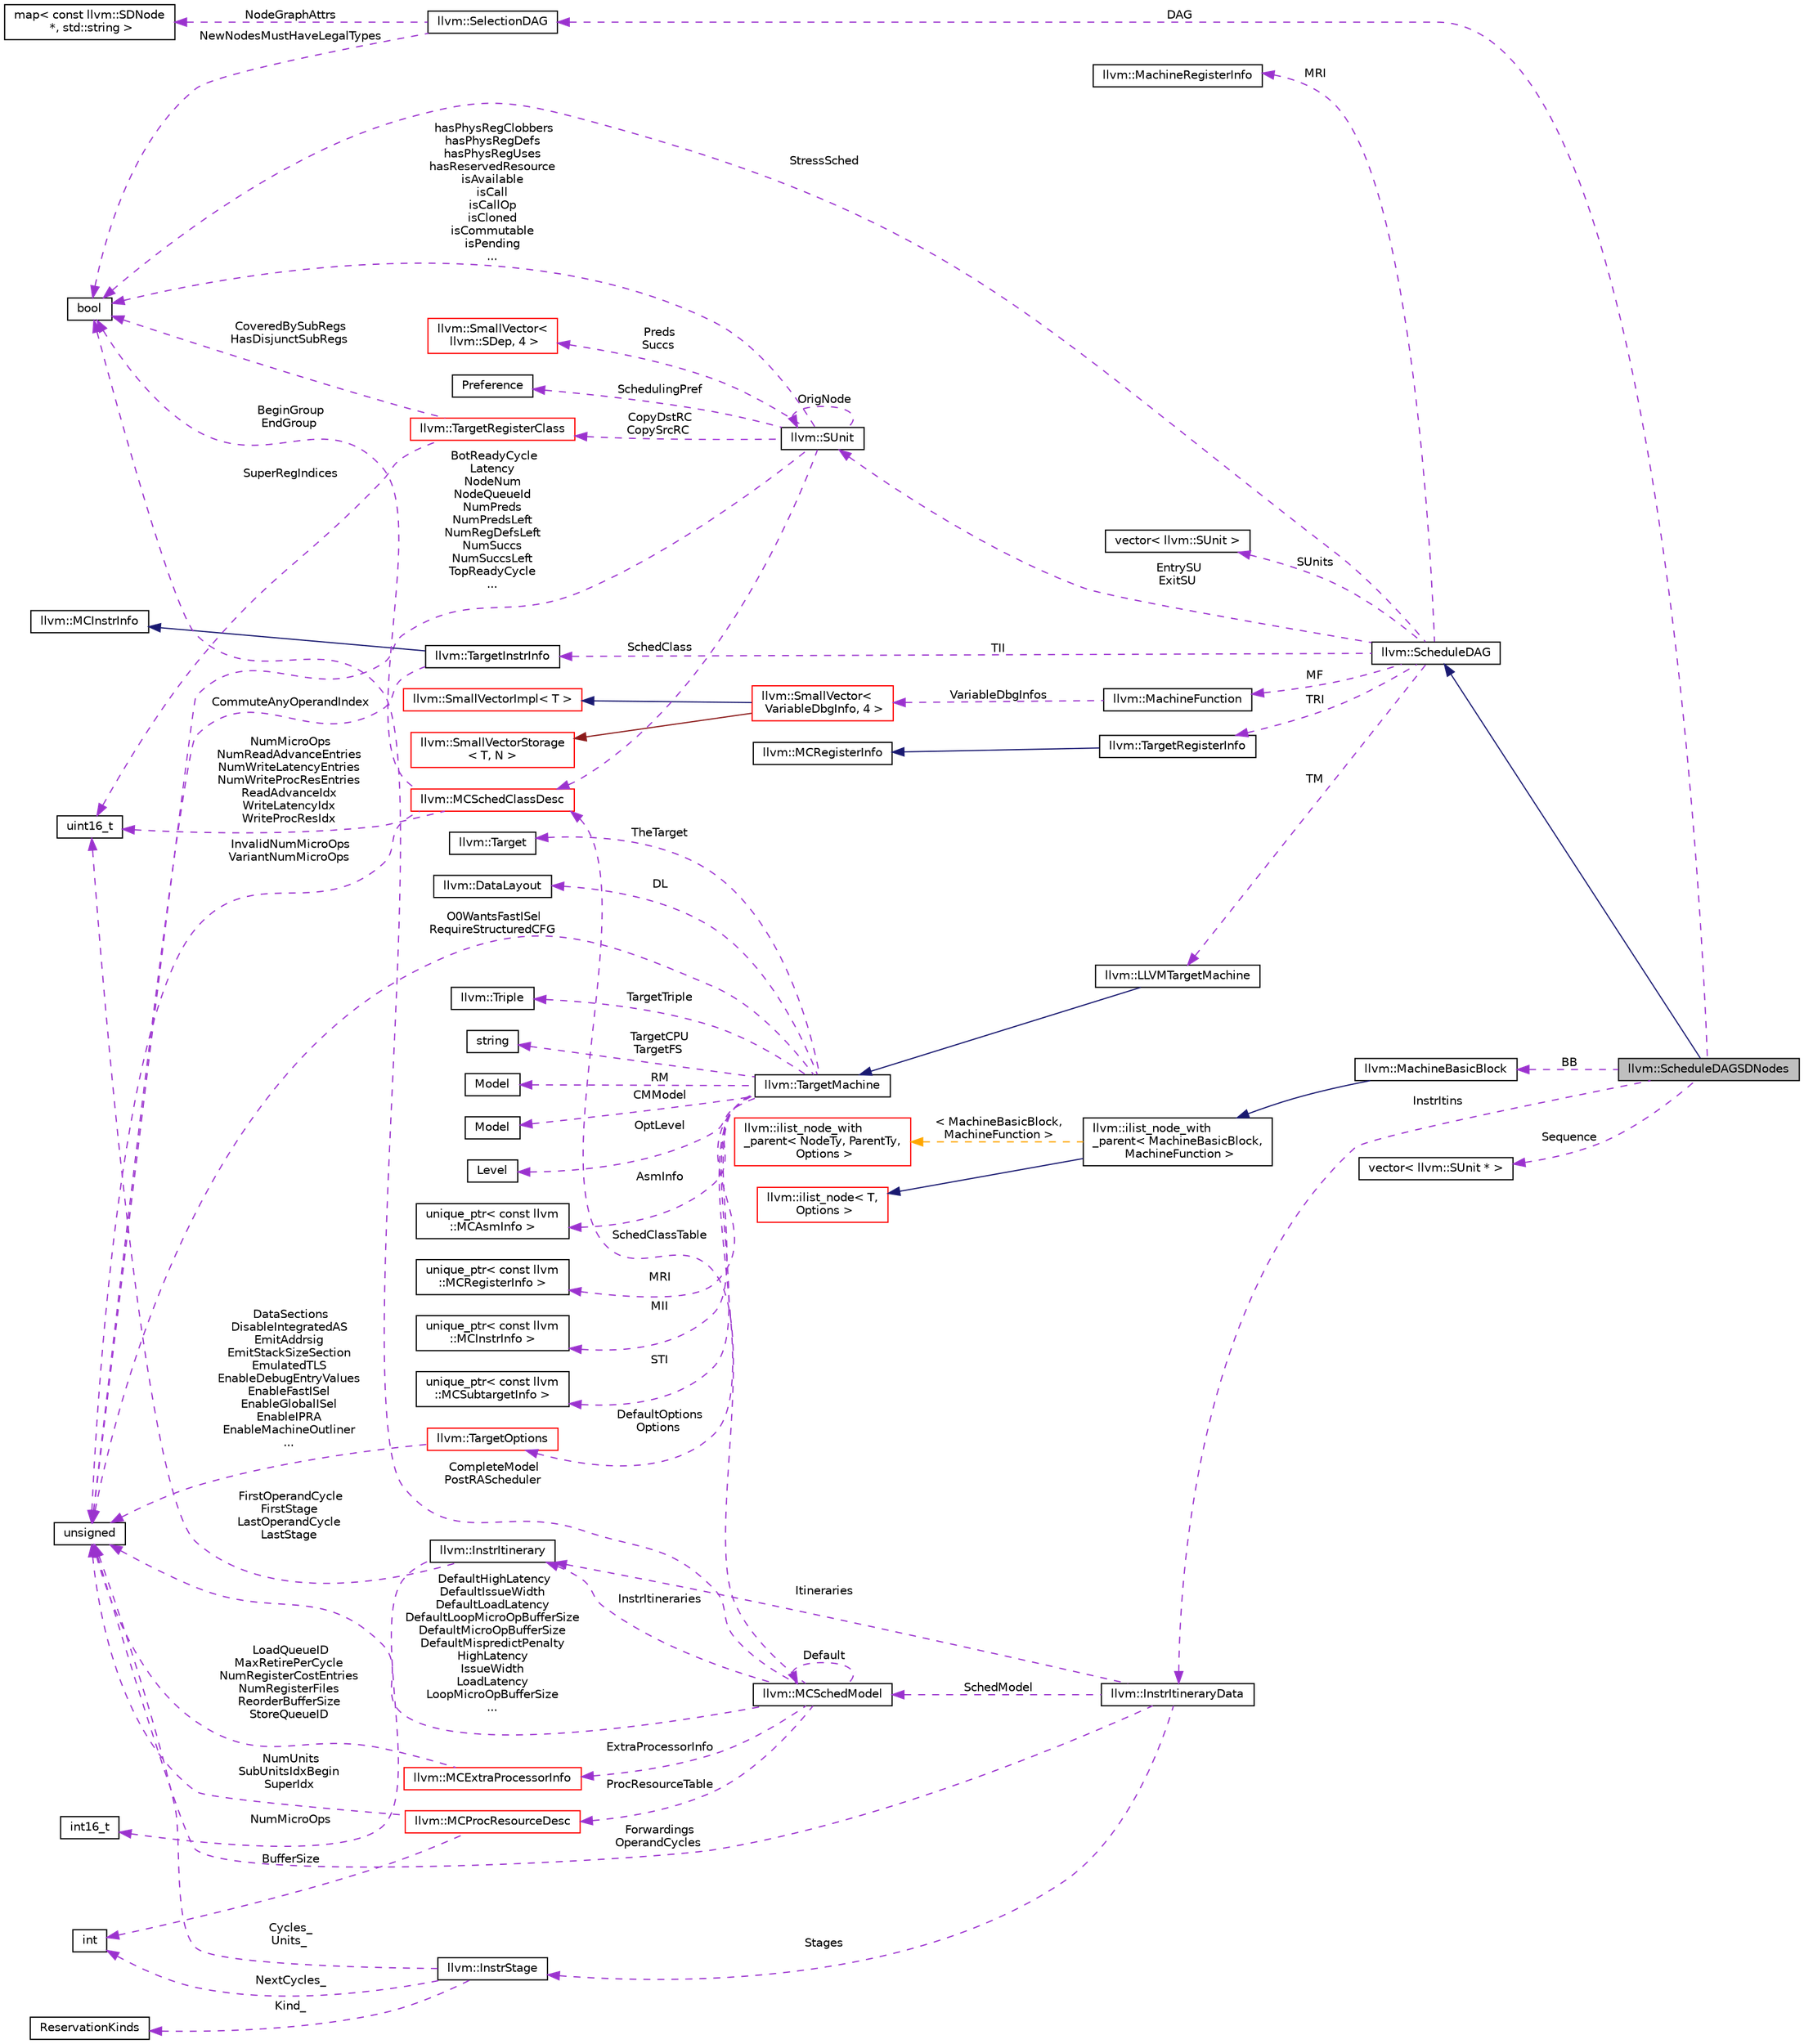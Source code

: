 digraph "llvm::ScheduleDAGSDNodes"
{
 // LATEX_PDF_SIZE
  bgcolor="transparent";
  edge [fontname="Helvetica",fontsize="10",labelfontname="Helvetica",labelfontsize="10"];
  node [fontname="Helvetica",fontsize="10",shape="box"];
  rankdir="LR";
  Node1 [label="llvm::ScheduleDAGSDNodes",height=0.2,width=0.4,color="black", fillcolor="grey75", style="filled", fontcolor="black",tooltip="ScheduleDAGSDNodes - A ScheduleDAG for scheduling SDNode-based DAGs."];
  Node2 -> Node1 [dir="back",color="midnightblue",fontsize="10",style="solid",fontname="Helvetica"];
  Node2 [label="llvm::ScheduleDAG",height=0.2,width=0.4,color="black",URL="$classllvm_1_1ScheduleDAG.html",tooltip=" "];
  Node3 -> Node2 [dir="back",color="darkorchid3",fontsize="10",style="dashed",label=" TM" ,fontname="Helvetica"];
  Node3 [label="llvm::LLVMTargetMachine",height=0.2,width=0.4,color="black",URL="$classllvm_1_1LLVMTargetMachine.html",tooltip="This class describes a target machine that is implemented with the LLVM target-independent code gener..."];
  Node4 -> Node3 [dir="back",color="midnightblue",fontsize="10",style="solid",fontname="Helvetica"];
  Node4 [label="llvm::TargetMachine",height=0.2,width=0.4,color="black",URL="$classllvm_1_1TargetMachine.html",tooltip="Primary interface to the complete machine description for the target machine."];
  Node5 -> Node4 [dir="back",color="darkorchid3",fontsize="10",style="dashed",label=" TheTarget" ,fontname="Helvetica"];
  Node5 [label="llvm::Target",height=0.2,width=0.4,color="black",URL="$classllvm_1_1Target.html",tooltip="Target - Wrapper for Target specific information."];
  Node6 -> Node4 [dir="back",color="darkorchid3",fontsize="10",style="dashed",label=" DL" ,fontname="Helvetica"];
  Node6 [label="llvm::DataLayout",height=0.2,width=0.4,color="black",URL="$classllvm_1_1DataLayout.html",tooltip="A parsed version of the target data layout string in and methods for querying it."];
  Node7 -> Node4 [dir="back",color="darkorchid3",fontsize="10",style="dashed",label=" TargetTriple" ,fontname="Helvetica"];
  Node7 [label="llvm::Triple",height=0.2,width=0.4,color="black",URL="$classllvm_1_1Triple.html",tooltip="Triple - Helper class for working with autoconf configuration names."];
  Node8 -> Node4 [dir="back",color="darkorchid3",fontsize="10",style="dashed",label=" TargetCPU\nTargetFS" ,fontname="Helvetica"];
  Node8 [label="string",height=0.2,width=0.4,color="black",tooltip=" "];
  Node9 -> Node4 [dir="back",color="darkorchid3",fontsize="10",style="dashed",label=" RM" ,fontname="Helvetica"];
  Node9 [label="Model",height=0.2,width=0.4,color="black",tooltip=" "];
  Node10 -> Node4 [dir="back",color="darkorchid3",fontsize="10",style="dashed",label=" CMModel" ,fontname="Helvetica"];
  Node10 [label="Model",height=0.2,width=0.4,color="black",tooltip=" "];
  Node11 -> Node4 [dir="back",color="darkorchid3",fontsize="10",style="dashed",label=" OptLevel" ,fontname="Helvetica"];
  Node11 [label="Level",height=0.2,width=0.4,color="black",tooltip=" "];
  Node12 -> Node4 [dir="back",color="darkorchid3",fontsize="10",style="dashed",label=" AsmInfo" ,fontname="Helvetica"];
  Node12 [label="unique_ptr\< const llvm\l::MCAsmInfo \>",height=0.2,width=0.4,color="black",tooltip=" "];
  Node13 -> Node4 [dir="back",color="darkorchid3",fontsize="10",style="dashed",label=" MRI" ,fontname="Helvetica"];
  Node13 [label="unique_ptr\< const llvm\l::MCRegisterInfo \>",height=0.2,width=0.4,color="black",tooltip=" "];
  Node14 -> Node4 [dir="back",color="darkorchid3",fontsize="10",style="dashed",label=" MII" ,fontname="Helvetica"];
  Node14 [label="unique_ptr\< const llvm\l::MCInstrInfo \>",height=0.2,width=0.4,color="black",tooltip=" "];
  Node15 -> Node4 [dir="back",color="darkorchid3",fontsize="10",style="dashed",label=" STI" ,fontname="Helvetica"];
  Node15 [label="unique_ptr\< const llvm\l::MCSubtargetInfo \>",height=0.2,width=0.4,color="black",tooltip=" "];
  Node16 -> Node4 [dir="back",color="darkorchid3",fontsize="10",style="dashed",label=" O0WantsFastISel\nRequireStructuredCFG" ,fontname="Helvetica"];
  Node16 [label="unsigned",height=0.2,width=0.4,color="black",URL="$classunsigned.html",tooltip=" "];
  Node17 -> Node4 [dir="back",color="darkorchid3",fontsize="10",style="dashed",label=" DefaultOptions\nOptions" ,fontname="Helvetica"];
  Node17 [label="llvm::TargetOptions",height=0.2,width=0.4,color="red",URL="$classllvm_1_1TargetOptions.html",tooltip=" "];
  Node16 -> Node17 [dir="back",color="darkorchid3",fontsize="10",style="dashed",label=" DataSections\nDisableIntegratedAS\nEmitAddrsig\nEmitStackSizeSection\nEmulatedTLS\nEnableDebugEntryValues\nEnableFastISel\nEnableGlobalISel\nEnableIPRA\nEnableMachineOutliner\n..." ,fontname="Helvetica"];
  Node31 -> Node2 [dir="back",color="darkorchid3",fontsize="10",style="dashed",label=" TII" ,fontname="Helvetica"];
  Node31 [label="llvm::TargetInstrInfo",height=0.2,width=0.4,color="black",URL="$classllvm_1_1TargetInstrInfo.html",tooltip="TargetInstrInfo - Interface to description of machine instruction set."];
  Node32 -> Node31 [dir="back",color="midnightblue",fontsize="10",style="solid",fontname="Helvetica"];
  Node32 [label="llvm::MCInstrInfo",height=0.2,width=0.4,color="black",URL="$classllvm_1_1MCInstrInfo.html",tooltip="Interface to description of machine instruction set."];
  Node16 -> Node31 [dir="back",color="darkorchid3",fontsize="10",style="dashed",label=" CommuteAnyOperandIndex" ,fontname="Helvetica"];
  Node33 -> Node2 [dir="back",color="darkorchid3",fontsize="10",style="dashed",label=" TRI" ,fontname="Helvetica"];
  Node33 [label="llvm::TargetRegisterInfo",height=0.2,width=0.4,color="black",URL="$classllvm_1_1TargetRegisterInfo.html",tooltip="TargetRegisterInfo base class - We assume that the target defines a static array of TargetRegisterDes..."];
  Node34 -> Node33 [dir="back",color="midnightblue",fontsize="10",style="solid",fontname="Helvetica"];
  Node34 [label="llvm::MCRegisterInfo",height=0.2,width=0.4,color="black",URL="$classllvm_1_1MCRegisterInfo.html",tooltip="MCRegisterInfo base class - We assume that the target defines a static array of MCRegisterDesc object..."];
  Node35 -> Node2 [dir="back",color="darkorchid3",fontsize="10",style="dashed",label=" MF" ,fontname="Helvetica"];
  Node35 [label="llvm::MachineFunction",height=0.2,width=0.4,color="black",URL="$classllvm_1_1MachineFunction.html",tooltip=" "];
  Node36 -> Node35 [dir="back",color="darkorchid3",fontsize="10",style="dashed",label=" VariableDbgInfos" ,fontname="Helvetica"];
  Node36 [label="llvm::SmallVector\<\l VariableDbgInfo, 4 \>",height=0.2,width=0.4,color="red",URL="$classllvm_1_1SmallVector.html",tooltip=" "];
  Node37 -> Node36 [dir="back",color="midnightblue",fontsize="10",style="solid",fontname="Helvetica"];
  Node37 [label="llvm::SmallVectorImpl\< T \>",height=0.2,width=0.4,color="red",URL="$classllvm_1_1SmallVectorImpl.html",tooltip="This class consists of common code factored out of the SmallVector class to reduce code duplication b..."];
  Node42 -> Node36 [dir="back",color="firebrick4",fontsize="10",style="solid",fontname="Helvetica"];
  Node42 [label="llvm::SmallVectorStorage\l\< T, N \>",height=0.2,width=0.4,color="red",URL="$structllvm_1_1SmallVectorStorage.html",tooltip="Storage for the SmallVector elements."];
  Node51 -> Node2 [dir="back",color="darkorchid3",fontsize="10",style="dashed",label=" MRI" ,fontname="Helvetica"];
  Node51 [label="llvm::MachineRegisterInfo",height=0.2,width=0.4,color="black",URL="$classllvm_1_1MachineRegisterInfo.html",tooltip="MachineRegisterInfo - Keep track of information for virtual and physical registers,..."];
  Node52 -> Node2 [dir="back",color="darkorchid3",fontsize="10",style="dashed",label=" SUnits" ,fontname="Helvetica"];
  Node52 [label="vector\< llvm::SUnit \>",height=0.2,width=0.4,color="black",tooltip=" "];
  Node53 -> Node2 [dir="back",color="darkorchid3",fontsize="10",style="dashed",label=" EntrySU\nExitSU" ,fontname="Helvetica"];
  Node53 [label="llvm::SUnit",height=0.2,width=0.4,color="black",URL="$classllvm_1_1SUnit.html",tooltip="Scheduling unit. This is a node in the scheduling DAG."];
  Node53 -> Node53 [dir="back",color="darkorchid3",fontsize="10",style="dashed",label=" OrigNode" ,fontname="Helvetica"];
  Node54 -> Node53 [dir="back",color="darkorchid3",fontsize="10",style="dashed",label=" SchedClass" ,fontname="Helvetica"];
  Node54 [label="llvm::MCSchedClassDesc",height=0.2,width=0.4,color="red",URL="$structllvm_1_1MCSchedClassDesc.html",tooltip="Summarize the scheduling resources required for an instruction of a particular scheduling class."];
  Node16 -> Node54 [dir="back",color="darkorchid3",fontsize="10",style="dashed",label=" InvalidNumMicroOps\nVariantNumMicroOps" ,fontname="Helvetica"];
  Node55 -> Node54 [dir="back",color="darkorchid3",fontsize="10",style="dashed",label=" NumMicroOps\nNumReadAdvanceEntries\nNumWriteLatencyEntries\nNumWriteProcResEntries\nReadAdvanceIdx\nWriteLatencyIdx\nWriteProcResIdx" ,fontname="Helvetica"];
  Node55 [label="uint16_t",height=0.2,width=0.4,color="black",tooltip=" "];
  Node28 -> Node54 [dir="back",color="darkorchid3",fontsize="10",style="dashed",label=" BeginGroup\nEndGroup" ,fontname="Helvetica"];
  Node28 [label="bool",height=0.2,width=0.4,color="black",URL="$classbool.html",tooltip=" "];
  Node56 -> Node53 [dir="back",color="darkorchid3",fontsize="10",style="dashed",label=" Preds\nSuccs" ,fontname="Helvetica"];
  Node56 [label="llvm::SmallVector\<\l llvm::SDep, 4 \>",height=0.2,width=0.4,color="red",URL="$classllvm_1_1SmallVector.html",tooltip=" "];
  Node16 -> Node53 [dir="back",color="darkorchid3",fontsize="10",style="dashed",label=" BotReadyCycle\nLatency\nNodeNum\nNodeQueueId\nNumPreds\nNumPredsLeft\nNumRegDefsLeft\nNumSuccs\nNumSuccsLeft\nTopReadyCycle\n..." ,fontname="Helvetica"];
  Node28 -> Node53 [dir="back",color="darkorchid3",fontsize="10",style="dashed",label=" hasPhysRegClobbers\nhasPhysRegDefs\nhasPhysRegUses\nhasReservedResource\nisAvailable\nisCall\nisCallOp\nisCloned\nisCommutable\nisPending\n..." ,fontname="Helvetica"];
  Node59 -> Node53 [dir="back",color="darkorchid3",fontsize="10",style="dashed",label=" SchedulingPref" ,fontname="Helvetica"];
  Node59 [label="Preference",height=0.2,width=0.4,color="black",tooltip=" "];
  Node60 -> Node53 [dir="back",color="darkorchid3",fontsize="10",style="dashed",label=" CopyDstRC\nCopySrcRC" ,fontname="Helvetica"];
  Node60 [label="llvm::TargetRegisterClass",height=0.2,width=0.4,color="red",URL="$classllvm_1_1TargetRegisterClass.html",tooltip=" "];
  Node55 -> Node60 [dir="back",color="darkorchid3",fontsize="10",style="dashed",label=" SuperRegIndices" ,fontname="Helvetica"];
  Node28 -> Node60 [dir="back",color="darkorchid3",fontsize="10",style="dashed",label=" CoveredBySubRegs\nHasDisjunctSubRegs" ,fontname="Helvetica"];
  Node28 -> Node2 [dir="back",color="darkorchid3",fontsize="10",style="dashed",label=" StressSched" ,fontname="Helvetica"];
  Node69 -> Node1 [dir="back",color="darkorchid3",fontsize="10",style="dashed",label=" BB" ,fontname="Helvetica"];
  Node69 [label="llvm::MachineBasicBlock",height=0.2,width=0.4,color="black",URL="$classllvm_1_1MachineBasicBlock.html",tooltip=" "];
  Node70 -> Node69 [dir="back",color="midnightblue",fontsize="10",style="solid",fontname="Helvetica"];
  Node70 [label="llvm::ilist_node_with\l_parent\< MachineBasicBlock,\l MachineFunction \>",height=0.2,width=0.4,color="black",URL="$classllvm_1_1ilist__node__with__parent.html",tooltip=" "];
  Node71 -> Node70 [dir="back",color="midnightblue",fontsize="10",style="solid",fontname="Helvetica"];
  Node71 [label="llvm::ilist_node\< T,\l Options \>",height=0.2,width=0.4,color="red",URL="$classllvm_1_1ilist__node.html",tooltip=" "];
  Node75 -> Node70 [dir="back",color="orange",fontsize="10",style="dashed",label=" \< MachineBasicBlock,\l MachineFunction \>" ,fontname="Helvetica"];
  Node75 [label="llvm::ilist_node_with\l_parent\< NodeTy, ParentTy,\l Options \>",height=0.2,width=0.4,color="red",URL="$classllvm_1_1ilist__node__with__parent.html",tooltip="An ilist node that can access its parent list."];
  Node79 -> Node1 [dir="back",color="darkorchid3",fontsize="10",style="dashed",label=" DAG" ,fontname="Helvetica"];
  Node79 [label="llvm::SelectionDAG",height=0.2,width=0.4,color="black",URL="$classllvm_1_1SelectionDAG.html",tooltip="This is used to represent a portion of an LLVM function in a low-level Data Dependence DAG representa..."];
  Node28 -> Node79 [dir="back",color="darkorchid3",fontsize="10",style="dashed",label=" NewNodesMustHaveLegalTypes" ,fontname="Helvetica"];
  Node80 -> Node79 [dir="back",color="darkorchid3",fontsize="10",style="dashed",label=" NodeGraphAttrs" ,fontname="Helvetica"];
  Node80 [label="map\< const llvm::SDNode\l *, std::string \>",height=0.2,width=0.4,color="black",tooltip=" "];
  Node81 -> Node1 [dir="back",color="darkorchid3",fontsize="10",style="dashed",label=" InstrItins" ,fontname="Helvetica"];
  Node81 [label="llvm::InstrItineraryData",height=0.2,width=0.4,color="black",URL="$classllvm_1_1InstrItineraryData.html",tooltip="Itinerary data supplied by a subtarget to be used by a target."];
  Node82 -> Node81 [dir="back",color="darkorchid3",fontsize="10",style="dashed",label=" SchedModel" ,fontname="Helvetica"];
  Node82 [label="llvm::MCSchedModel",height=0.2,width=0.4,color="black",URL="$structllvm_1_1MCSchedModel.html",tooltip="Machine model for scheduling, bundling, and heuristics."];
  Node16 -> Node82 [dir="back",color="darkorchid3",fontsize="10",style="dashed",label=" DefaultHighLatency\nDefaultIssueWidth\nDefaultLoadLatency\nDefaultLoopMicroOpBufferSize\nDefaultMicroOpBufferSize\nDefaultMispredictPenalty\nHighLatency\nIssueWidth\nLoadLatency\nLoopMicroOpBufferSize\n..." ,fontname="Helvetica"];
  Node28 -> Node82 [dir="back",color="darkorchid3",fontsize="10",style="dashed",label=" CompleteModel\nPostRAScheduler" ,fontname="Helvetica"];
  Node83 -> Node82 [dir="back",color="darkorchid3",fontsize="10",style="dashed",label=" ProcResourceTable" ,fontname="Helvetica"];
  Node83 [label="llvm::MCProcResourceDesc",height=0.2,width=0.4,color="red",URL="$structllvm_1_1MCProcResourceDesc.html",tooltip="Define a kind of processor resource that will be modeled by the scheduler."];
  Node16 -> Node83 [dir="back",color="darkorchid3",fontsize="10",style="dashed",label=" NumUnits\nSubUnitsIdxBegin\nSuperIdx" ,fontname="Helvetica"];
  Node29 -> Node83 [dir="back",color="darkorchid3",fontsize="10",style="dashed",label=" BufferSize" ,fontname="Helvetica"];
  Node29 [label="int",height=0.2,width=0.4,color="black",tooltip=" "];
  Node54 -> Node82 [dir="back",color="darkorchid3",fontsize="10",style="dashed",label=" SchedClassTable" ,fontname="Helvetica"];
  Node84 -> Node82 [dir="back",color="darkorchid3",fontsize="10",style="dashed",label=" InstrItineraries" ,fontname="Helvetica"];
  Node84 [label="llvm::InstrItinerary",height=0.2,width=0.4,color="black",URL="$structllvm_1_1InstrItinerary.html",tooltip="An itinerary represents the scheduling information for an instruction."];
  Node85 -> Node84 [dir="back",color="darkorchid3",fontsize="10",style="dashed",label=" NumMicroOps" ,fontname="Helvetica"];
  Node85 [label="int16_t",height=0.2,width=0.4,color="black",tooltip=" "];
  Node55 -> Node84 [dir="back",color="darkorchid3",fontsize="10",style="dashed",label=" FirstOperandCycle\nFirstStage\nLastOperandCycle\nLastStage" ,fontname="Helvetica"];
  Node86 -> Node82 [dir="back",color="darkorchid3",fontsize="10",style="dashed",label=" ExtraProcessorInfo" ,fontname="Helvetica"];
  Node86 [label="llvm::MCExtraProcessorInfo",height=0.2,width=0.4,color="red",URL="$structllvm_1_1MCExtraProcessorInfo.html",tooltip="Provide extra details about the machine processor."];
  Node16 -> Node86 [dir="back",color="darkorchid3",fontsize="10",style="dashed",label=" LoadQueueID\nMaxRetirePerCycle\nNumRegisterCostEntries\nNumRegisterFiles\nReorderBufferSize\nStoreQueueID" ,fontname="Helvetica"];
  Node82 -> Node82 [dir="back",color="darkorchid3",fontsize="10",style="dashed",label=" Default" ,fontname="Helvetica"];
  Node89 -> Node81 [dir="back",color="darkorchid3",fontsize="10",style="dashed",label=" Stages" ,fontname="Helvetica"];
  Node89 [label="llvm::InstrStage",height=0.2,width=0.4,color="black",URL="$structllvm_1_1InstrStage.html",tooltip="These values represent a non-pipelined step in the execution of an instruction."];
  Node16 -> Node89 [dir="back",color="darkorchid3",fontsize="10",style="dashed",label=" Cycles_\nUnits_" ,fontname="Helvetica"];
  Node29 -> Node89 [dir="back",color="darkorchid3",fontsize="10",style="dashed",label=" NextCycles_" ,fontname="Helvetica"];
  Node90 -> Node89 [dir="back",color="darkorchid3",fontsize="10",style="dashed",label=" Kind_" ,fontname="Helvetica"];
  Node90 [label="ReservationKinds",height=0.2,width=0.4,color="black",tooltip=" "];
  Node16 -> Node81 [dir="back",color="darkorchid3",fontsize="10",style="dashed",label=" Forwardings\nOperandCycles" ,fontname="Helvetica"];
  Node84 -> Node81 [dir="back",color="darkorchid3",fontsize="10",style="dashed",label=" Itineraries" ,fontname="Helvetica"];
  Node91 -> Node1 [dir="back",color="darkorchid3",fontsize="10",style="dashed",label=" Sequence" ,fontname="Helvetica"];
  Node91 [label="vector\< llvm::SUnit * \>",height=0.2,width=0.4,color="black",tooltip=" "];
}
